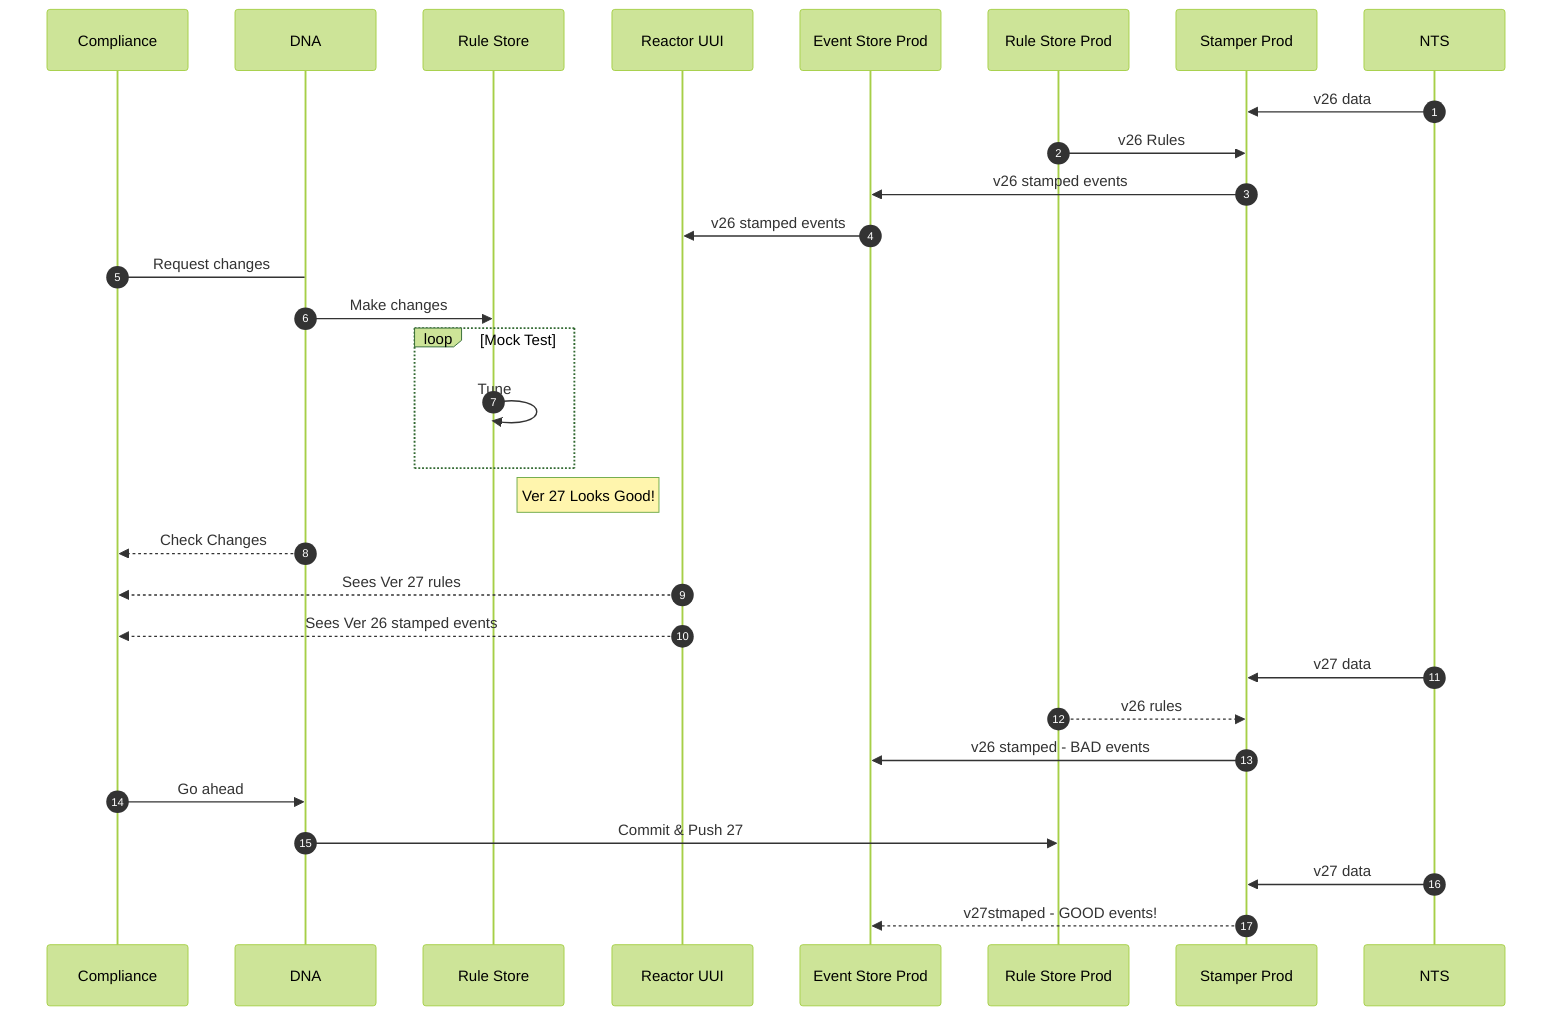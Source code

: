 ---
config:
  theme: forest
---
sequenceDiagram
  participant COMP as Compliance
  participant DNA 
  participant RUST as Rule Store
  participant RUUI  as  Reactor UUI
  participant EVSTp as Event Store Prod
  participant RUSTp as Rule Store Prod
  participant STAMp as Stamper Prod
  participant NTS 
  autonumber
  NTS ->> STAMp : v26 data
  RUSTp ->> STAMp : v26 Rules
  STAMp ->> EVSTp : v26 stamped events
  EVSTp ->> RUUI : v26 stamped events
  COMP -> DNA : Request changes
  DNA ->> RUST: Make changes
  loop Mock Test
    RUST ->> RUST: Tune 
  end
  Note right of RUST: Ver 27 Looks Good!
  DNA -->> COMP : Check Changes
  RUUI -->> COMP : Sees Ver 27 rules
  RUUI  -->> COMP : Sees Ver 26 stamped events
  NTS ->>  STAMp : v27 data
  RUSTp -->> STAMp : v26 rules
  STAMp ->> EVSTp : v26 stamped - BAD events
  COMP ->> DNA : Go ahead
  DNA ->> RUSTp: Commit & Push 27
  NTS ->> STAMp : v27 data
  STAMp -->> EVSTp : v27stmaped  - GOOD events!
